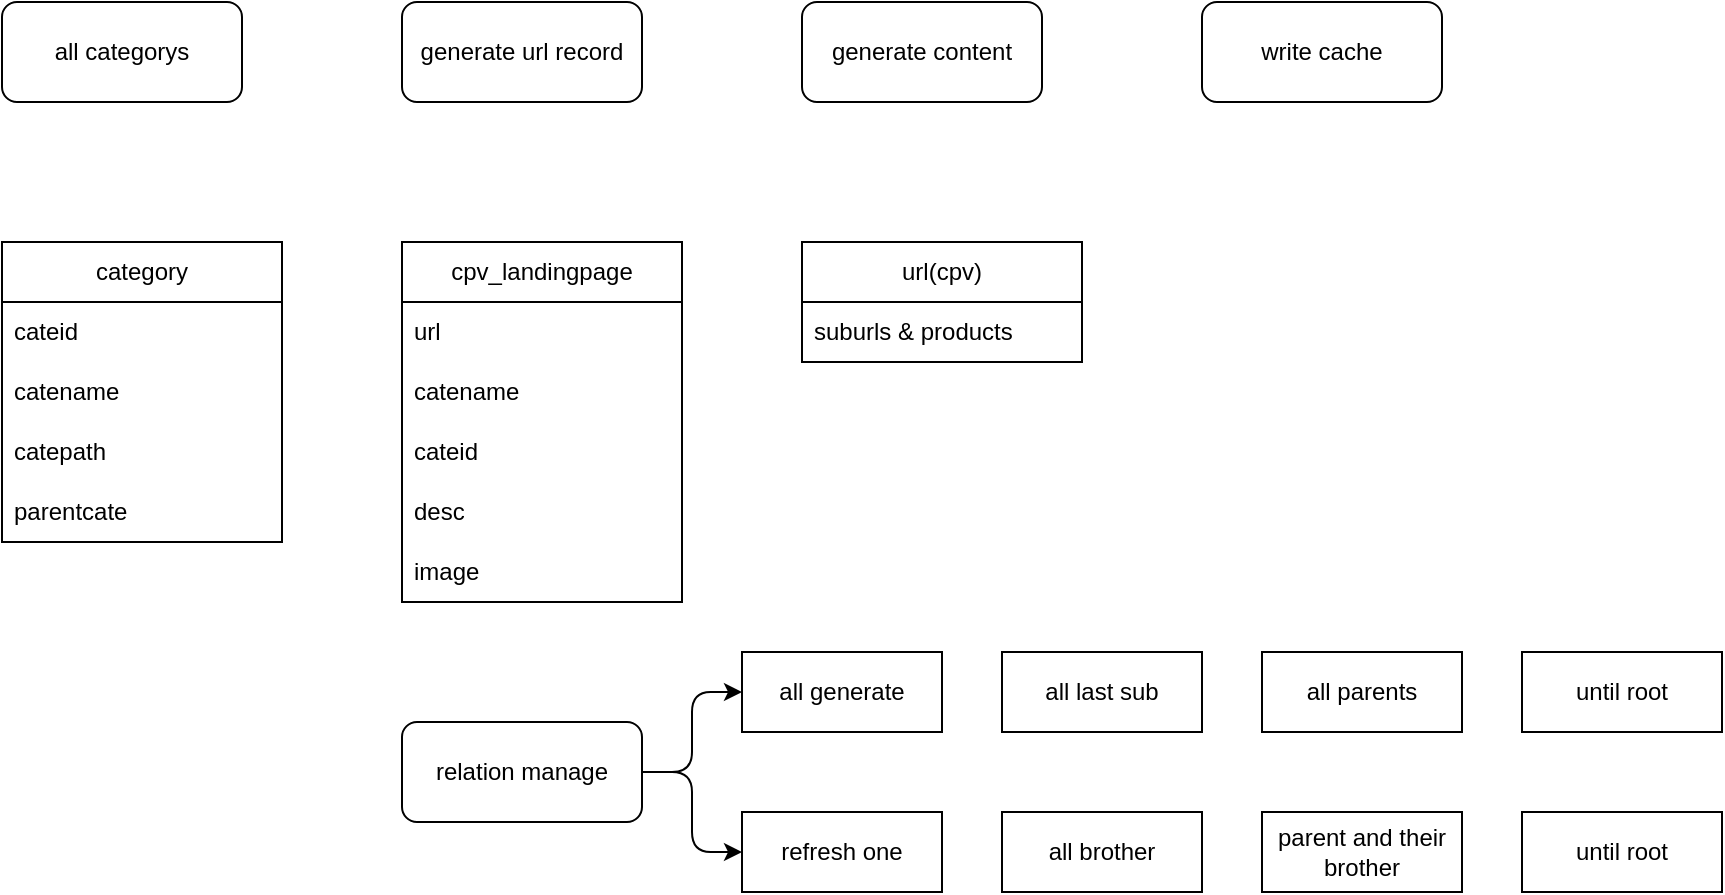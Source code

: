 <mxfile version="24.4.4" type="github">
  <diagram name="第 1 页" id="mpDOS9dBaBRB9N8fmm2q">
    <mxGraphModel dx="1434" dy="673" grid="1" gridSize="10" guides="1" tooltips="1" connect="1" arrows="1" fold="1" page="1" pageScale="1" pageWidth="827" pageHeight="1169" math="0" shadow="0">
      <root>
        <mxCell id="0" />
        <mxCell id="1" parent="0" />
        <mxCell id="cuf6Y3lO1OeGZOs419_Y-1" value="all categorys" style="rounded=1;whiteSpace=wrap;html=1;" vertex="1" parent="1">
          <mxGeometry x="80" y="80" width="120" height="50" as="geometry" />
        </mxCell>
        <mxCell id="cuf6Y3lO1OeGZOs419_Y-2" value="generate url record" style="rounded=1;whiteSpace=wrap;html=1;" vertex="1" parent="1">
          <mxGeometry x="280" y="80" width="120" height="50" as="geometry" />
        </mxCell>
        <mxCell id="cuf6Y3lO1OeGZOs419_Y-3" value="write cache" style="rounded=1;whiteSpace=wrap;html=1;" vertex="1" parent="1">
          <mxGeometry x="680" y="80" width="120" height="50" as="geometry" />
        </mxCell>
        <mxCell id="cuf6Y3lO1OeGZOs419_Y-4" value="generate content" style="rounded=1;whiteSpace=wrap;html=1;" vertex="1" parent="1">
          <mxGeometry x="480" y="80" width="120" height="50" as="geometry" />
        </mxCell>
        <mxCell id="cuf6Y3lO1OeGZOs419_Y-5" value="relation manage" style="rounded=1;whiteSpace=wrap;html=1;" vertex="1" parent="1">
          <mxGeometry x="280" y="440" width="120" height="50" as="geometry" />
        </mxCell>
        <mxCell id="cuf6Y3lO1OeGZOs419_Y-6" value="category" style="swimlane;fontStyle=0;childLayout=stackLayout;horizontal=1;startSize=30;horizontalStack=0;resizeParent=1;resizeParentMax=0;resizeLast=0;collapsible=1;marginBottom=0;whiteSpace=wrap;html=1;" vertex="1" parent="1">
          <mxGeometry x="80" y="200" width="140" height="150" as="geometry" />
        </mxCell>
        <mxCell id="cuf6Y3lO1OeGZOs419_Y-7" value="cateid" style="text;strokeColor=none;fillColor=none;align=left;verticalAlign=middle;spacingLeft=4;spacingRight=4;overflow=hidden;points=[[0,0.5],[1,0.5]];portConstraint=eastwest;rotatable=0;whiteSpace=wrap;html=1;" vertex="1" parent="cuf6Y3lO1OeGZOs419_Y-6">
          <mxGeometry y="30" width="140" height="30" as="geometry" />
        </mxCell>
        <mxCell id="cuf6Y3lO1OeGZOs419_Y-8" value="catename" style="text;strokeColor=none;fillColor=none;align=left;verticalAlign=middle;spacingLeft=4;spacingRight=4;overflow=hidden;points=[[0,0.5],[1,0.5]];portConstraint=eastwest;rotatable=0;whiteSpace=wrap;html=1;" vertex="1" parent="cuf6Y3lO1OeGZOs419_Y-6">
          <mxGeometry y="60" width="140" height="30" as="geometry" />
        </mxCell>
        <mxCell id="cuf6Y3lO1OeGZOs419_Y-9" value="catepath" style="text;strokeColor=none;fillColor=none;align=left;verticalAlign=middle;spacingLeft=4;spacingRight=4;overflow=hidden;points=[[0,0.5],[1,0.5]];portConstraint=eastwest;rotatable=0;whiteSpace=wrap;html=1;" vertex="1" parent="cuf6Y3lO1OeGZOs419_Y-6">
          <mxGeometry y="90" width="140" height="30" as="geometry" />
        </mxCell>
        <mxCell id="cuf6Y3lO1OeGZOs419_Y-10" value="parentcate" style="text;strokeColor=none;fillColor=none;align=left;verticalAlign=middle;spacingLeft=4;spacingRight=4;overflow=hidden;points=[[0,0.5],[1,0.5]];portConstraint=eastwest;rotatable=0;whiteSpace=wrap;html=1;" vertex="1" parent="cuf6Y3lO1OeGZOs419_Y-6">
          <mxGeometry y="120" width="140" height="30" as="geometry" />
        </mxCell>
        <mxCell id="cuf6Y3lO1OeGZOs419_Y-11" value="cpv_landingpage" style="swimlane;fontStyle=0;childLayout=stackLayout;horizontal=1;startSize=30;horizontalStack=0;resizeParent=1;resizeParentMax=0;resizeLast=0;collapsible=1;marginBottom=0;whiteSpace=wrap;html=1;" vertex="1" parent="1">
          <mxGeometry x="280" y="200" width="140" height="180" as="geometry" />
        </mxCell>
        <mxCell id="cuf6Y3lO1OeGZOs419_Y-12" value="url" style="text;strokeColor=none;fillColor=none;align=left;verticalAlign=middle;spacingLeft=4;spacingRight=4;overflow=hidden;points=[[0,0.5],[1,0.5]];portConstraint=eastwest;rotatable=0;whiteSpace=wrap;html=1;" vertex="1" parent="cuf6Y3lO1OeGZOs419_Y-11">
          <mxGeometry y="30" width="140" height="30" as="geometry" />
        </mxCell>
        <mxCell id="cuf6Y3lO1OeGZOs419_Y-13" value="catename" style="text;strokeColor=none;fillColor=none;align=left;verticalAlign=middle;spacingLeft=4;spacingRight=4;overflow=hidden;points=[[0,0.5],[1,0.5]];portConstraint=eastwest;rotatable=0;whiteSpace=wrap;html=1;" vertex="1" parent="cuf6Y3lO1OeGZOs419_Y-11">
          <mxGeometry y="60" width="140" height="30" as="geometry" />
        </mxCell>
        <mxCell id="cuf6Y3lO1OeGZOs419_Y-14" value="cateid" style="text;strokeColor=none;fillColor=none;align=left;verticalAlign=middle;spacingLeft=4;spacingRight=4;overflow=hidden;points=[[0,0.5],[1,0.5]];portConstraint=eastwest;rotatable=0;whiteSpace=wrap;html=1;" vertex="1" parent="cuf6Y3lO1OeGZOs419_Y-11">
          <mxGeometry y="90" width="140" height="30" as="geometry" />
        </mxCell>
        <mxCell id="cuf6Y3lO1OeGZOs419_Y-15" value="desc" style="text;strokeColor=none;fillColor=none;align=left;verticalAlign=middle;spacingLeft=4;spacingRight=4;overflow=hidden;points=[[0,0.5],[1,0.5]];portConstraint=eastwest;rotatable=0;whiteSpace=wrap;html=1;" vertex="1" parent="cuf6Y3lO1OeGZOs419_Y-11">
          <mxGeometry y="120" width="140" height="30" as="geometry" />
        </mxCell>
        <mxCell id="cuf6Y3lO1OeGZOs419_Y-16" value="image" style="text;strokeColor=none;fillColor=none;align=left;verticalAlign=middle;spacingLeft=4;spacingRight=4;overflow=hidden;points=[[0,0.5],[1,0.5]];portConstraint=eastwest;rotatable=0;whiteSpace=wrap;html=1;" vertex="1" parent="cuf6Y3lO1OeGZOs419_Y-11">
          <mxGeometry y="150" width="140" height="30" as="geometry" />
        </mxCell>
        <mxCell id="cuf6Y3lO1OeGZOs419_Y-17" value="url(cpv)" style="swimlane;fontStyle=0;childLayout=stackLayout;horizontal=1;startSize=30;horizontalStack=0;resizeParent=1;resizeParentMax=0;resizeLast=0;collapsible=1;marginBottom=0;whiteSpace=wrap;html=1;" vertex="1" parent="1">
          <mxGeometry x="480" y="200" width="140" height="60" as="geometry" />
        </mxCell>
        <mxCell id="cuf6Y3lO1OeGZOs419_Y-18" value="suburls &amp;amp; products" style="text;strokeColor=none;fillColor=none;align=left;verticalAlign=middle;spacingLeft=4;spacingRight=4;overflow=hidden;points=[[0,0.5],[1,0.5]];portConstraint=eastwest;rotatable=0;whiteSpace=wrap;html=1;" vertex="1" parent="cuf6Y3lO1OeGZOs419_Y-17">
          <mxGeometry y="30" width="140" height="30" as="geometry" />
        </mxCell>
        <mxCell id="cuf6Y3lO1OeGZOs419_Y-26" value="all generate" style="whiteSpace=wrap;html=1;" vertex="1" parent="1">
          <mxGeometry x="450" y="405" width="100" height="40" as="geometry" />
        </mxCell>
        <mxCell id="cuf6Y3lO1OeGZOs419_Y-27" value="" style="edgeStyle=elbowEdgeStyle;elbow=horizontal;html=1;rounded=1;curved=0;sourcePerimeterSpacing=0;targetPerimeterSpacing=0;startSize=6;endSize=6;" edge="1" parent="1" target="cuf6Y3lO1OeGZOs419_Y-26">
          <mxGeometry relative="1" as="geometry">
            <mxPoint x="400" y="465" as="sourcePoint" />
          </mxGeometry>
        </mxCell>
        <mxCell id="cuf6Y3lO1OeGZOs419_Y-28" value="refresh one" style="whiteSpace=wrap;html=1;" vertex="1" parent="1">
          <mxGeometry x="450" y="485" width="100" height="40" as="geometry" />
        </mxCell>
        <mxCell id="cuf6Y3lO1OeGZOs419_Y-29" value="" style="edgeStyle=elbowEdgeStyle;elbow=horizontal;html=1;rounded=1;curved=0;sourcePerimeterSpacing=0;targetPerimeterSpacing=0;startSize=6;endSize=6;" edge="1" parent="1" target="cuf6Y3lO1OeGZOs419_Y-28">
          <mxGeometry relative="1" as="geometry">
            <mxPoint x="400" y="465" as="sourcePoint" />
          </mxGeometry>
        </mxCell>
        <mxCell id="cuf6Y3lO1OeGZOs419_Y-32" value="all last sub" style="whiteSpace=wrap;html=1;" vertex="1" parent="1">
          <mxGeometry x="580" y="405" width="100" height="40" as="geometry" />
        </mxCell>
        <mxCell id="cuf6Y3lO1OeGZOs419_Y-33" value="all parents" style="whiteSpace=wrap;html=1;" vertex="1" parent="1">
          <mxGeometry x="710" y="405" width="100" height="40" as="geometry" />
        </mxCell>
        <mxCell id="cuf6Y3lO1OeGZOs419_Y-34" value="until root" style="whiteSpace=wrap;html=1;" vertex="1" parent="1">
          <mxGeometry x="840" y="405" width="100" height="40" as="geometry" />
        </mxCell>
        <mxCell id="cuf6Y3lO1OeGZOs419_Y-35" value="all brother" style="whiteSpace=wrap;html=1;" vertex="1" parent="1">
          <mxGeometry x="580" y="485" width="100" height="40" as="geometry" />
        </mxCell>
        <mxCell id="cuf6Y3lO1OeGZOs419_Y-36" value="parent and their brother" style="whiteSpace=wrap;html=1;" vertex="1" parent="1">
          <mxGeometry x="710" y="485" width="100" height="40" as="geometry" />
        </mxCell>
        <mxCell id="cuf6Y3lO1OeGZOs419_Y-37" value="until root" style="whiteSpace=wrap;html=1;" vertex="1" parent="1">
          <mxGeometry x="840" y="485" width="100" height="40" as="geometry" />
        </mxCell>
      </root>
    </mxGraphModel>
  </diagram>
</mxfile>
